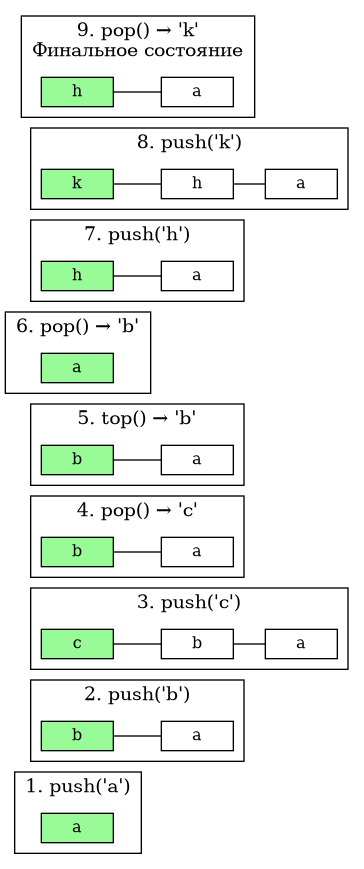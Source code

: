 @startdot
digraph G {
    rankdir=LR;
    graph [nodesep=0.05, ranksep=0.05];
    node [shape=box, height=0.3, fixedsize=false, fontsize=12];
    edge [len=0.1];
    
    subgraph cluster_1 {
        label="1. push('a')"
        s1 [style=filled, fillcolor="#98FB98", label="a"];
    }
    
    subgraph cluster_2 {
        label="2. push('b')"
        s2_b [style=filled, fillcolor="#98FB98", label="b"];
        s2_a [style=filled, fillcolor="white", label="a"];
        s2_b -> s2_a [dir=none];
    }
    
    subgraph cluster_3 {
        label="3. push('c')"
        s3_c [style=filled, fillcolor="#98FB98", label="c"];
        s3_b [style=filled, fillcolor="white", label="b"];
        s3_a [style=filled, fillcolor="white", label="a"];
        s3_c -> s3_b -> s3_a [dir=none];
    }
    
    subgraph cluster_4 {
        label="4. pop() → 'c'"
        s4_b [style=filled, fillcolor="#98FB98", label="b"];
        s4_a [style=filled, fillcolor="white", label="a"];
        s4_b -> s4_a [dir=none];
    }
    
    subgraph cluster_5 {
        label="5. top() → 'b'"
        s5_b [style=filled, fillcolor="#98FB98", label="b"];
        s5_a [style=filled, fillcolor="white", label="a"];
        s5_b -> s5_a [dir=none];
    }
    
    subgraph cluster_6 {
        label="6. pop() → 'b'"
        s6_a [style=filled, fillcolor="#98FB98", label="a"];
    }
    
    subgraph cluster_7 {
        label="7. push('h')"
        s7_h [style=filled, fillcolor="#98FB98", label="h"];
        s7_a [style=filled, fillcolor="white", label="a"];
        s7_h -> s7_a [dir=none];
    }
    
    subgraph cluster_8 {
        label="8. push('k')"
        s8_k [style=filled, fillcolor="#98FB98", label="k"];
        s8_h [style=filled, fillcolor="white", label="h"];
        s8_a [style=filled, fillcolor="white", label="a"];
        s8_k -> s8_h -> s8_a [dir=none];
    }
    
    subgraph cluster_9 {
        label="9. pop() → 'k'\nФинальное состояние"
        s9_h [style=filled, fillcolor="#98FB98", label="h"];
        s9_a [style=filled, fillcolor="white", label="a"];
        s9_h -> s9_a [dir=none];
    }
}
@enddot
